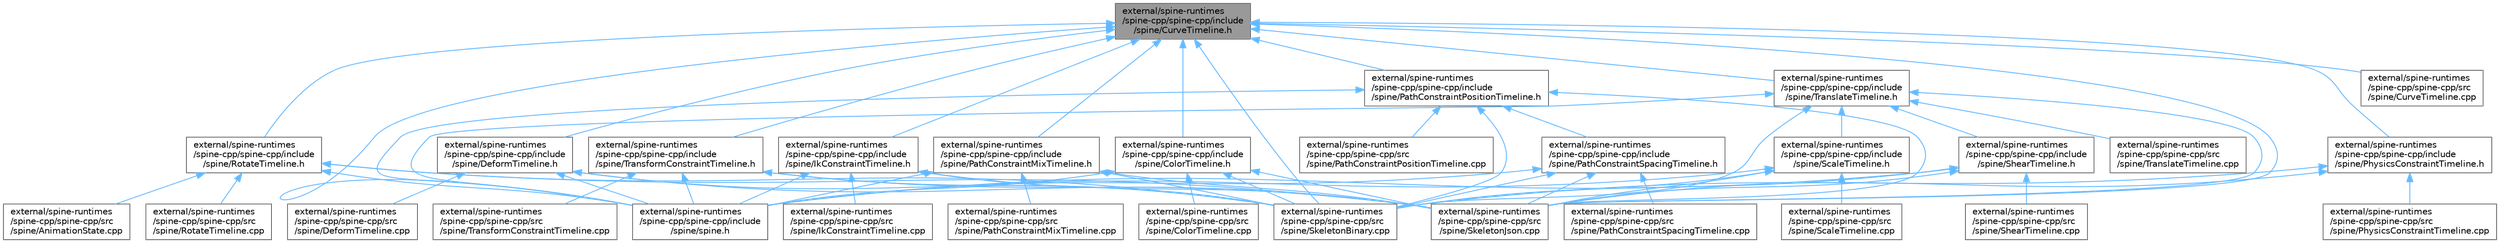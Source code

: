 digraph "external/spine-runtimes/spine-cpp/spine-cpp/include/spine/CurveTimeline.h"
{
 // LATEX_PDF_SIZE
  bgcolor="transparent";
  edge [fontname=Helvetica,fontsize=10,labelfontname=Helvetica,labelfontsize=10];
  node [fontname=Helvetica,fontsize=10,shape=box,height=0.2,width=0.4];
  Node1 [id="Node000001",label="external/spine-runtimes\l/spine-cpp/spine-cpp/include\l/spine/CurveTimeline.h",height=0.2,width=0.4,color="gray40", fillcolor="grey60", style="filled", fontcolor="black",tooltip=" "];
  Node1 -> Node2 [id="edge65_Node000001_Node000002",dir="back",color="steelblue1",style="solid",tooltip=" "];
  Node2 [id="Node000002",label="external/spine-runtimes\l/spine-cpp/spine-cpp/include\l/spine/ColorTimeline.h",height=0.2,width=0.4,color="grey40", fillcolor="white", style="filled",URL="$_color_timeline_8h.html",tooltip=" "];
  Node2 -> Node3 [id="edge66_Node000002_Node000003",dir="back",color="steelblue1",style="solid",tooltip=" "];
  Node3 [id="Node000003",label="external/spine-runtimes\l/spine-cpp/spine-cpp/include\l/spine/spine.h",height=0.2,width=0.4,color="grey40", fillcolor="white", style="filled",URL="$p_2spine-cpp_2include_2spine_2spine_8h.html",tooltip=" "];
  Node2 -> Node4 [id="edge67_Node000002_Node000004",dir="back",color="steelblue1",style="solid",tooltip=" "];
  Node4 [id="Node000004",label="external/spine-runtimes\l/spine-cpp/spine-cpp/src\l/spine/ColorTimeline.cpp",height=0.2,width=0.4,color="grey40", fillcolor="white", style="filled",URL="$_color_timeline_8cpp.html",tooltip=" "];
  Node2 -> Node5 [id="edge68_Node000002_Node000005",dir="back",color="steelblue1",style="solid",tooltip=" "];
  Node5 [id="Node000005",label="external/spine-runtimes\l/spine-cpp/spine-cpp/src\l/spine/SkeletonBinary.cpp",height=0.2,width=0.4,color="grey40", fillcolor="white", style="filled",URL="$_skeleton_binary_8cpp.html",tooltip=" "];
  Node2 -> Node6 [id="edge69_Node000002_Node000006",dir="back",color="steelblue1",style="solid",tooltip=" "];
  Node6 [id="Node000006",label="external/spine-runtimes\l/spine-cpp/spine-cpp/src\l/spine/SkeletonJson.cpp",height=0.2,width=0.4,color="grey40", fillcolor="white", style="filled",URL="$_skeleton_json_8cpp.html",tooltip=" "];
  Node1 -> Node7 [id="edge70_Node000001_Node000007",dir="back",color="steelblue1",style="solid",tooltip=" "];
  Node7 [id="Node000007",label="external/spine-runtimes\l/spine-cpp/spine-cpp/include\l/spine/DeformTimeline.h",height=0.2,width=0.4,color="grey40", fillcolor="white", style="filled",URL="$_deform_timeline_8h.html",tooltip=" "];
  Node7 -> Node3 [id="edge71_Node000007_Node000003",dir="back",color="steelblue1",style="solid",tooltip=" "];
  Node7 -> Node8 [id="edge72_Node000007_Node000008",dir="back",color="steelblue1",style="solid",tooltip=" "];
  Node8 [id="Node000008",label="external/spine-runtimes\l/spine-cpp/spine-cpp/src\l/spine/DeformTimeline.cpp",height=0.2,width=0.4,color="grey40", fillcolor="white", style="filled",URL="$_deform_timeline_8cpp.html",tooltip=" "];
  Node7 -> Node5 [id="edge73_Node000007_Node000005",dir="back",color="steelblue1",style="solid",tooltip=" "];
  Node7 -> Node6 [id="edge74_Node000007_Node000006",dir="back",color="steelblue1",style="solid",tooltip=" "];
  Node1 -> Node9 [id="edge75_Node000001_Node000009",dir="back",color="steelblue1",style="solid",tooltip=" "];
  Node9 [id="Node000009",label="external/spine-runtimes\l/spine-cpp/spine-cpp/include\l/spine/IkConstraintTimeline.h",height=0.2,width=0.4,color="grey40", fillcolor="white", style="filled",URL="$_ik_constraint_timeline_8h.html",tooltip=" "];
  Node9 -> Node3 [id="edge76_Node000009_Node000003",dir="back",color="steelblue1",style="solid",tooltip=" "];
  Node9 -> Node10 [id="edge77_Node000009_Node000010",dir="back",color="steelblue1",style="solid",tooltip=" "];
  Node10 [id="Node000010",label="external/spine-runtimes\l/spine-cpp/spine-cpp/src\l/spine/IkConstraintTimeline.cpp",height=0.2,width=0.4,color="grey40", fillcolor="white", style="filled",URL="$_ik_constraint_timeline_8cpp.html",tooltip=" "];
  Node9 -> Node5 [id="edge78_Node000009_Node000005",dir="back",color="steelblue1",style="solid",tooltip=" "];
  Node9 -> Node6 [id="edge79_Node000009_Node000006",dir="back",color="steelblue1",style="solid",tooltip=" "];
  Node1 -> Node11 [id="edge80_Node000001_Node000011",dir="back",color="steelblue1",style="solid",tooltip=" "];
  Node11 [id="Node000011",label="external/spine-runtimes\l/spine-cpp/spine-cpp/include\l/spine/PathConstraintMixTimeline.h",height=0.2,width=0.4,color="grey40", fillcolor="white", style="filled",URL="$_path_constraint_mix_timeline_8h.html",tooltip=" "];
  Node11 -> Node3 [id="edge81_Node000011_Node000003",dir="back",color="steelblue1",style="solid",tooltip=" "];
  Node11 -> Node12 [id="edge82_Node000011_Node000012",dir="back",color="steelblue1",style="solid",tooltip=" "];
  Node12 [id="Node000012",label="external/spine-runtimes\l/spine-cpp/spine-cpp/src\l/spine/PathConstraintMixTimeline.cpp",height=0.2,width=0.4,color="grey40", fillcolor="white", style="filled",URL="$_path_constraint_mix_timeline_8cpp.html",tooltip=" "];
  Node11 -> Node5 [id="edge83_Node000011_Node000005",dir="back",color="steelblue1",style="solid",tooltip=" "];
  Node11 -> Node6 [id="edge84_Node000011_Node000006",dir="back",color="steelblue1",style="solid",tooltip=" "];
  Node1 -> Node13 [id="edge85_Node000001_Node000013",dir="back",color="steelblue1",style="solid",tooltip=" "];
  Node13 [id="Node000013",label="external/spine-runtimes\l/spine-cpp/spine-cpp/include\l/spine/PathConstraintPositionTimeline.h",height=0.2,width=0.4,color="grey40", fillcolor="white", style="filled",URL="$_path_constraint_position_timeline_8h.html",tooltip=" "];
  Node13 -> Node14 [id="edge86_Node000013_Node000014",dir="back",color="steelblue1",style="solid",tooltip=" "];
  Node14 [id="Node000014",label="external/spine-runtimes\l/spine-cpp/spine-cpp/include\l/spine/PathConstraintSpacingTimeline.h",height=0.2,width=0.4,color="grey40", fillcolor="white", style="filled",URL="$_path_constraint_spacing_timeline_8h.html",tooltip=" "];
  Node14 -> Node3 [id="edge87_Node000014_Node000003",dir="back",color="steelblue1",style="solid",tooltip=" "];
  Node14 -> Node15 [id="edge88_Node000014_Node000015",dir="back",color="steelblue1",style="solid",tooltip=" "];
  Node15 [id="Node000015",label="external/spine-runtimes\l/spine-cpp/spine-cpp/src\l/spine/PathConstraintSpacingTimeline.cpp",height=0.2,width=0.4,color="grey40", fillcolor="white", style="filled",URL="$_path_constraint_spacing_timeline_8cpp.html",tooltip=" "];
  Node14 -> Node5 [id="edge89_Node000014_Node000005",dir="back",color="steelblue1",style="solid",tooltip=" "];
  Node14 -> Node6 [id="edge90_Node000014_Node000006",dir="back",color="steelblue1",style="solid",tooltip=" "];
  Node13 -> Node3 [id="edge91_Node000013_Node000003",dir="back",color="steelblue1",style="solid",tooltip=" "];
  Node13 -> Node16 [id="edge92_Node000013_Node000016",dir="back",color="steelblue1",style="solid",tooltip=" "];
  Node16 [id="Node000016",label="external/spine-runtimes\l/spine-cpp/spine-cpp/src\l/spine/PathConstraintPositionTimeline.cpp",height=0.2,width=0.4,color="grey40", fillcolor="white", style="filled",URL="$_path_constraint_position_timeline_8cpp.html",tooltip=" "];
  Node13 -> Node5 [id="edge93_Node000013_Node000005",dir="back",color="steelblue1",style="solid",tooltip=" "];
  Node13 -> Node6 [id="edge94_Node000013_Node000006",dir="back",color="steelblue1",style="solid",tooltip=" "];
  Node1 -> Node17 [id="edge95_Node000001_Node000017",dir="back",color="steelblue1",style="solid",tooltip=" "];
  Node17 [id="Node000017",label="external/spine-runtimes\l/spine-cpp/spine-cpp/include\l/spine/PhysicsConstraintTimeline.h",height=0.2,width=0.4,color="grey40", fillcolor="white", style="filled",URL="$_physics_constraint_timeline_8h.html",tooltip=" "];
  Node17 -> Node18 [id="edge96_Node000017_Node000018",dir="back",color="steelblue1",style="solid",tooltip=" "];
  Node18 [id="Node000018",label="external/spine-runtimes\l/spine-cpp/spine-cpp/src\l/spine/PhysicsConstraintTimeline.cpp",height=0.2,width=0.4,color="grey40", fillcolor="white", style="filled",URL="$_physics_constraint_timeline_8cpp.html",tooltip=" "];
  Node17 -> Node5 [id="edge97_Node000017_Node000005",dir="back",color="steelblue1",style="solid",tooltip=" "];
  Node17 -> Node6 [id="edge98_Node000017_Node000006",dir="back",color="steelblue1",style="solid",tooltip=" "];
  Node1 -> Node19 [id="edge99_Node000001_Node000019",dir="back",color="steelblue1",style="solid",tooltip=" "];
  Node19 [id="Node000019",label="external/spine-runtimes\l/spine-cpp/spine-cpp/include\l/spine/RotateTimeline.h",height=0.2,width=0.4,color="grey40", fillcolor="white", style="filled",URL="$_rotate_timeline_8h.html",tooltip=" "];
  Node19 -> Node3 [id="edge100_Node000019_Node000003",dir="back",color="steelblue1",style="solid",tooltip=" "];
  Node19 -> Node20 [id="edge101_Node000019_Node000020",dir="back",color="steelblue1",style="solid",tooltip=" "];
  Node20 [id="Node000020",label="external/spine-runtimes\l/spine-cpp/spine-cpp/src\l/spine/AnimationState.cpp",height=0.2,width=0.4,color="grey40", fillcolor="white", style="filled",URL="$_animation_state_8cpp.html",tooltip=" "];
  Node19 -> Node21 [id="edge102_Node000019_Node000021",dir="back",color="steelblue1",style="solid",tooltip=" "];
  Node21 [id="Node000021",label="external/spine-runtimes\l/spine-cpp/spine-cpp/src\l/spine/RotateTimeline.cpp",height=0.2,width=0.4,color="grey40", fillcolor="white", style="filled",URL="$_rotate_timeline_8cpp.html",tooltip=" "];
  Node19 -> Node5 [id="edge103_Node000019_Node000005",dir="back",color="steelblue1",style="solid",tooltip=" "];
  Node19 -> Node6 [id="edge104_Node000019_Node000006",dir="back",color="steelblue1",style="solid",tooltip=" "];
  Node1 -> Node22 [id="edge105_Node000001_Node000022",dir="back",color="steelblue1",style="solid",tooltip=" "];
  Node22 [id="Node000022",label="external/spine-runtimes\l/spine-cpp/spine-cpp/include\l/spine/TransformConstraintTimeline.h",height=0.2,width=0.4,color="grey40", fillcolor="white", style="filled",URL="$_transform_constraint_timeline_8h.html",tooltip=" "];
  Node22 -> Node3 [id="edge106_Node000022_Node000003",dir="back",color="steelblue1",style="solid",tooltip=" "];
  Node22 -> Node5 [id="edge107_Node000022_Node000005",dir="back",color="steelblue1",style="solid",tooltip=" "];
  Node22 -> Node6 [id="edge108_Node000022_Node000006",dir="back",color="steelblue1",style="solid",tooltip=" "];
  Node22 -> Node23 [id="edge109_Node000022_Node000023",dir="back",color="steelblue1",style="solid",tooltip=" "];
  Node23 [id="Node000023",label="external/spine-runtimes\l/spine-cpp/spine-cpp/src\l/spine/TransformConstraintTimeline.cpp",height=0.2,width=0.4,color="grey40", fillcolor="white", style="filled",URL="$_transform_constraint_timeline_8cpp.html",tooltip=" "];
  Node1 -> Node24 [id="edge110_Node000001_Node000024",dir="back",color="steelblue1",style="solid",tooltip=" "];
  Node24 [id="Node000024",label="external/spine-runtimes\l/spine-cpp/spine-cpp/include\l/spine/TranslateTimeline.h",height=0.2,width=0.4,color="grey40", fillcolor="white", style="filled",URL="$_translate_timeline_8h.html",tooltip=" "];
  Node24 -> Node25 [id="edge111_Node000024_Node000025",dir="back",color="steelblue1",style="solid",tooltip=" "];
  Node25 [id="Node000025",label="external/spine-runtimes\l/spine-cpp/spine-cpp/include\l/spine/ScaleTimeline.h",height=0.2,width=0.4,color="grey40", fillcolor="white", style="filled",URL="$_scale_timeline_8h.html",tooltip=" "];
  Node25 -> Node3 [id="edge112_Node000025_Node000003",dir="back",color="steelblue1",style="solid",tooltip=" "];
  Node25 -> Node26 [id="edge113_Node000025_Node000026",dir="back",color="steelblue1",style="solid",tooltip=" "];
  Node26 [id="Node000026",label="external/spine-runtimes\l/spine-cpp/spine-cpp/src\l/spine/ScaleTimeline.cpp",height=0.2,width=0.4,color="grey40", fillcolor="white", style="filled",URL="$_scale_timeline_8cpp.html",tooltip=" "];
  Node25 -> Node5 [id="edge114_Node000025_Node000005",dir="back",color="steelblue1",style="solid",tooltip=" "];
  Node25 -> Node6 [id="edge115_Node000025_Node000006",dir="back",color="steelblue1",style="solid",tooltip=" "];
  Node24 -> Node27 [id="edge116_Node000024_Node000027",dir="back",color="steelblue1",style="solid",tooltip=" "];
  Node27 [id="Node000027",label="external/spine-runtimes\l/spine-cpp/spine-cpp/include\l/spine/ShearTimeline.h",height=0.2,width=0.4,color="grey40", fillcolor="white", style="filled",URL="$_shear_timeline_8h.html",tooltip=" "];
  Node27 -> Node3 [id="edge117_Node000027_Node000003",dir="back",color="steelblue1",style="solid",tooltip=" "];
  Node27 -> Node28 [id="edge118_Node000027_Node000028",dir="back",color="steelblue1",style="solid",tooltip=" "];
  Node28 [id="Node000028",label="external/spine-runtimes\l/spine-cpp/spine-cpp/src\l/spine/ShearTimeline.cpp",height=0.2,width=0.4,color="grey40", fillcolor="white", style="filled",URL="$_shear_timeline_8cpp.html",tooltip=" "];
  Node27 -> Node5 [id="edge119_Node000027_Node000005",dir="back",color="steelblue1",style="solid",tooltip=" "];
  Node27 -> Node6 [id="edge120_Node000027_Node000006",dir="back",color="steelblue1",style="solid",tooltip=" "];
  Node24 -> Node3 [id="edge121_Node000024_Node000003",dir="back",color="steelblue1",style="solid",tooltip=" "];
  Node24 -> Node5 [id="edge122_Node000024_Node000005",dir="back",color="steelblue1",style="solid",tooltip=" "];
  Node24 -> Node6 [id="edge123_Node000024_Node000006",dir="back",color="steelblue1",style="solid",tooltip=" "];
  Node24 -> Node29 [id="edge124_Node000024_Node000029",dir="back",color="steelblue1",style="solid",tooltip=" "];
  Node29 [id="Node000029",label="external/spine-runtimes\l/spine-cpp/spine-cpp/src\l/spine/TranslateTimeline.cpp",height=0.2,width=0.4,color="grey40", fillcolor="white", style="filled",URL="$_translate_timeline_8cpp.html",tooltip=" "];
  Node1 -> Node3 [id="edge125_Node000001_Node000003",dir="back",color="steelblue1",style="solid",tooltip=" "];
  Node1 -> Node30 [id="edge126_Node000001_Node000030",dir="back",color="steelblue1",style="solid",tooltip=" "];
  Node30 [id="Node000030",label="external/spine-runtimes\l/spine-cpp/spine-cpp/src\l/spine/CurveTimeline.cpp",height=0.2,width=0.4,color="grey40", fillcolor="white", style="filled",URL="$_curve_timeline_8cpp.html",tooltip=" "];
  Node1 -> Node5 [id="edge127_Node000001_Node000005",dir="back",color="steelblue1",style="solid",tooltip=" "];
  Node1 -> Node6 [id="edge128_Node000001_Node000006",dir="back",color="steelblue1",style="solid",tooltip=" "];
}
